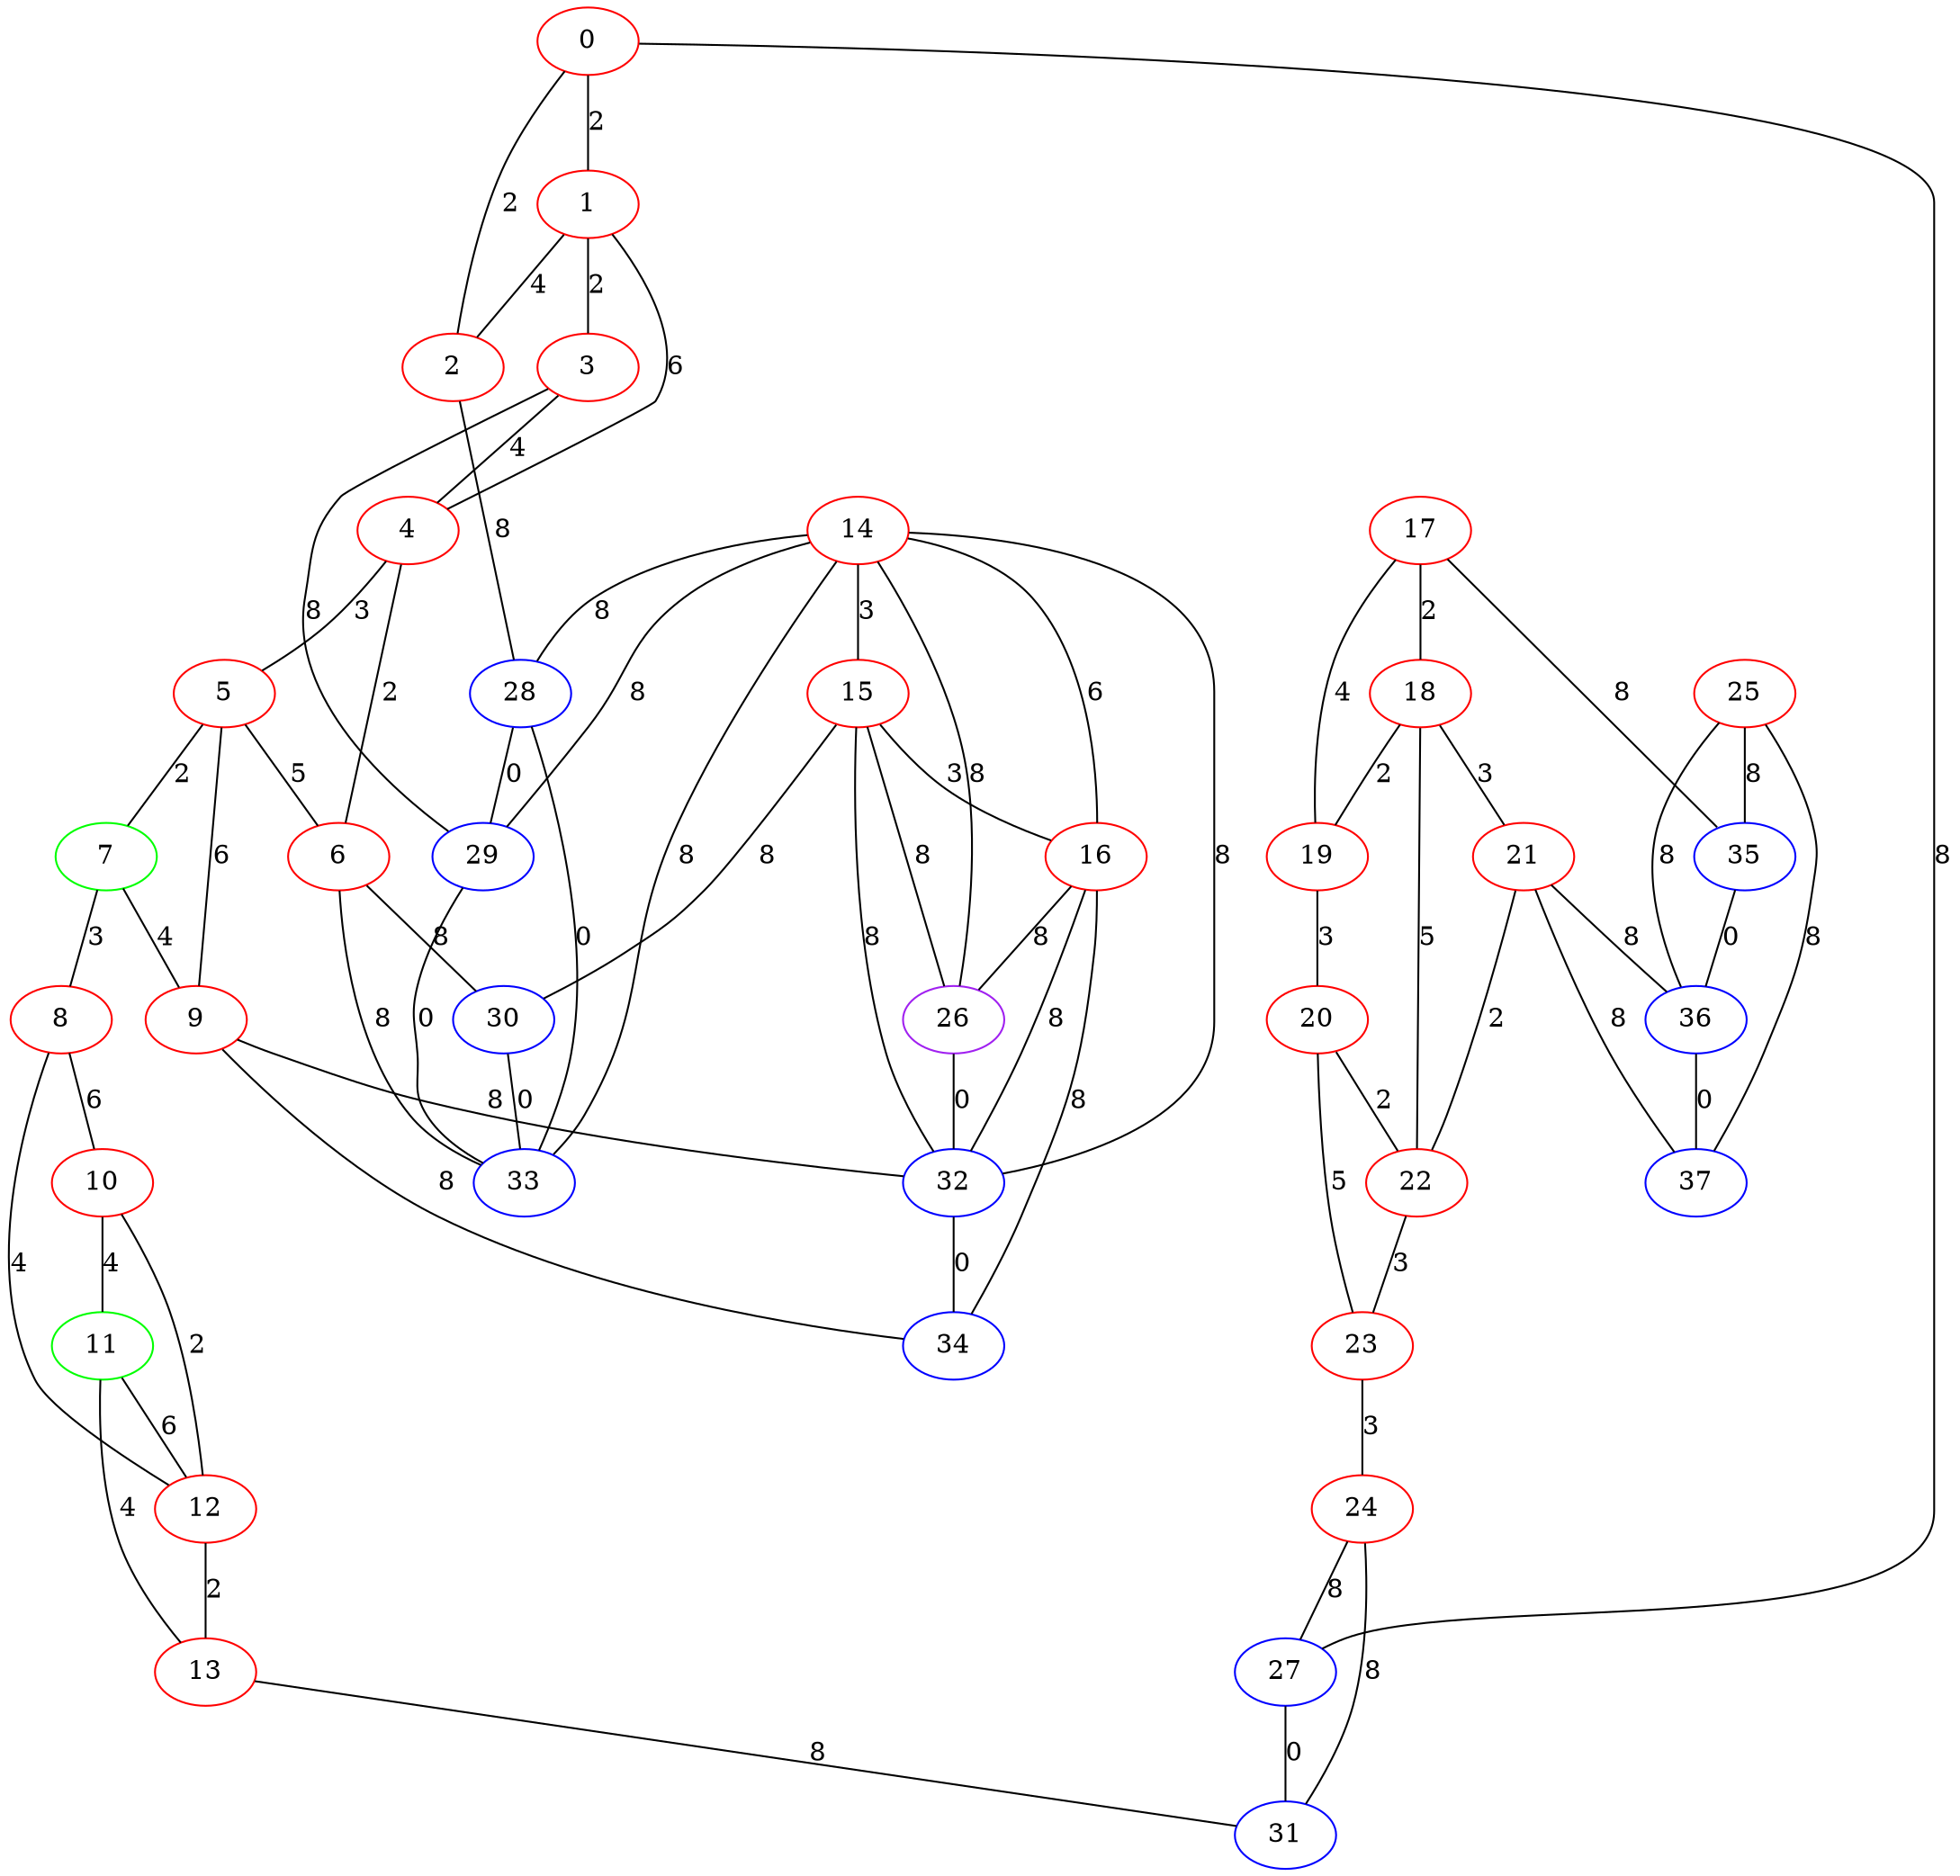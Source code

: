 graph "" {
0 [color=red, weight=1];
1 [color=red, weight=1];
2 [color=red, weight=1];
3 [color=red, weight=1];
4 [color=red, weight=1];
5 [color=red, weight=1];
6 [color=red, weight=1];
7 [color=green, weight=2];
8 [color=red, weight=1];
9 [color=red, weight=1];
10 [color=red, weight=1];
11 [color=green, weight=2];
12 [color=red, weight=1];
13 [color=red, weight=1];
14 [color=red, weight=1];
15 [color=red, weight=1];
16 [color=red, weight=1];
17 [color=red, weight=1];
18 [color=red, weight=1];
19 [color=red, weight=1];
20 [color=red, weight=1];
21 [color=red, weight=1];
22 [color=red, weight=1];
23 [color=red, weight=1];
24 [color=red, weight=1];
25 [color=red, weight=1];
26 [color=purple, weight=4];
27 [color=blue, weight=3];
28 [color=blue, weight=3];
29 [color=blue, weight=3];
30 [color=blue, weight=3];
31 [color=blue, weight=3];
32 [color=blue, weight=3];
33 [color=blue, weight=3];
34 [color=blue, weight=3];
35 [color=blue, weight=3];
36 [color=blue, weight=3];
37 [color=blue, weight=3];
0 -- 1  [key=0, label=2];
0 -- 2  [key=0, label=2];
0 -- 27  [key=0, label=8];
1 -- 2  [key=0, label=4];
1 -- 3  [key=0, label=2];
1 -- 4  [key=0, label=6];
2 -- 28  [key=0, label=8];
3 -- 4  [key=0, label=4];
3 -- 29  [key=0, label=8];
4 -- 5  [key=0, label=3];
4 -- 6  [key=0, label=2];
5 -- 9  [key=0, label=6];
5 -- 6  [key=0, label=5];
5 -- 7  [key=0, label=2];
6 -- 33  [key=0, label=8];
6 -- 30  [key=0, label=8];
7 -- 8  [key=0, label=3];
7 -- 9  [key=0, label=4];
8 -- 10  [key=0, label=6];
8 -- 12  [key=0, label=4];
9 -- 32  [key=0, label=8];
9 -- 34  [key=0, label=8];
10 -- 11  [key=0, label=4];
10 -- 12  [key=0, label=2];
11 -- 12  [key=0, label=6];
11 -- 13  [key=0, label=4];
12 -- 13  [key=0, label=2];
13 -- 31  [key=0, label=8];
14 -- 32  [key=0, label=8];
14 -- 33  [key=0, label=8];
14 -- 15  [key=0, label=3];
14 -- 16  [key=0, label=6];
14 -- 26  [key=0, label=8];
14 -- 28  [key=0, label=8];
14 -- 29  [key=0, label=8];
15 -- 16  [key=0, label=3];
15 -- 32  [key=0, label=8];
15 -- 26  [key=0, label=8];
15 -- 30  [key=0, label=8];
16 -- 32  [key=0, label=8];
16 -- 34  [key=0, label=8];
16 -- 26  [key=0, label=8];
17 -- 35  [key=0, label=8];
17 -- 18  [key=0, label=2];
17 -- 19  [key=0, label=4];
18 -- 19  [key=0, label=2];
18 -- 21  [key=0, label=3];
18 -- 22  [key=0, label=5];
19 -- 20  [key=0, label=3];
20 -- 22  [key=0, label=2];
20 -- 23  [key=0, label=5];
21 -- 36  [key=0, label=8];
21 -- 37  [key=0, label=8];
21 -- 22  [key=0, label=2];
22 -- 23  [key=0, label=3];
23 -- 24  [key=0, label=3];
24 -- 31  [key=0, label=8];
24 -- 27  [key=0, label=8];
25 -- 35  [key=0, label=8];
25 -- 36  [key=0, label=8];
25 -- 37  [key=0, label=8];
26 -- 32  [key=0, label=0];
27 -- 31  [key=0, label=0];
28 -- 33  [key=0, label=0];
28 -- 29  [key=0, label=0];
29 -- 33  [key=0, label=0];
30 -- 33  [key=0, label=0];
32 -- 34  [key=0, label=0];
35 -- 36  [key=0, label=0];
36 -- 37  [key=0, label=0];
}
